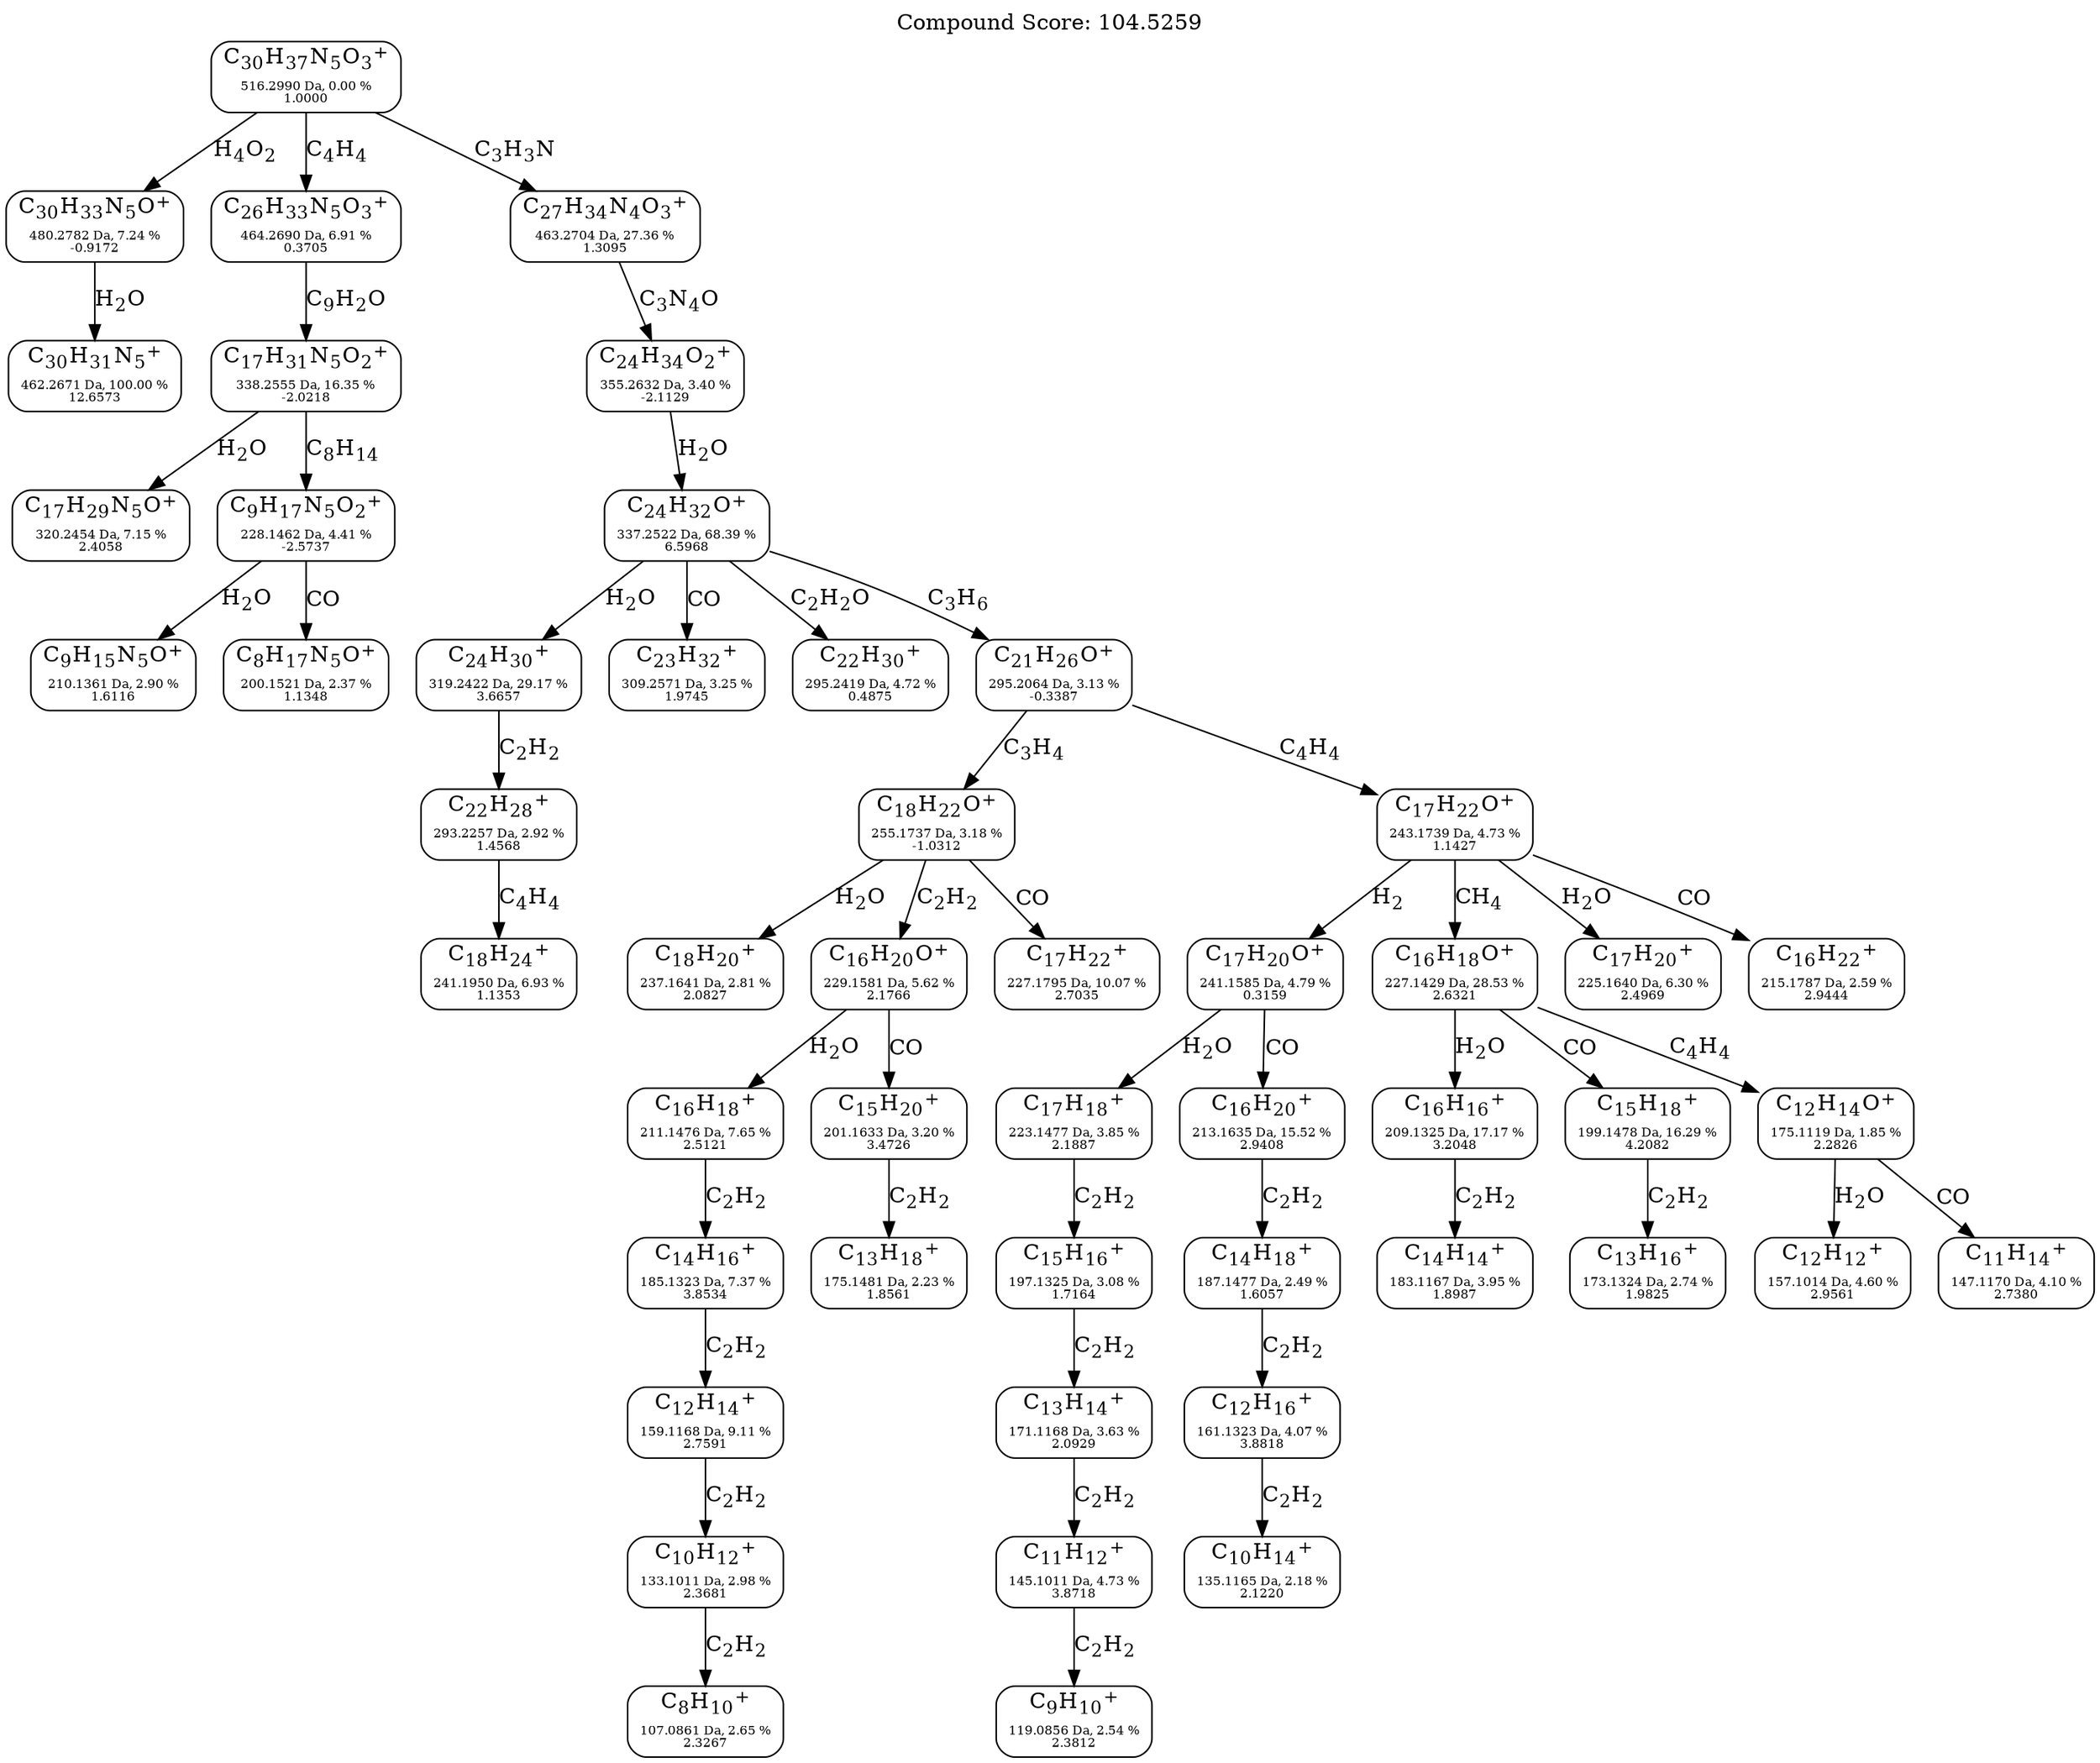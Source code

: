 strict digraph {
	node [shape=rect,style=rounded];
	labelloc="t";
	label="Compound Score: 104.5259";
	C30H38N5O3 [label=<C<SUB>30</SUB>H<SUB>37</SUB>N<SUB>5</SUB>O<SUB>3</SUB><SUP>+</SUP><FONT POINT-SIZE="8"><BR /> <BR />516.2990 Da, 0.00 %<BR />1.0000</FONT>>];
	C30H34N5O [label=<C<SUB>30</SUB>H<SUB>33</SUB>N<SUB>5</SUB>O<SUP>+</SUP><FONT POINT-SIZE="8"><BR /> <BR />480.2782 Da, 7.24 %<BR />-0.9172</FONT>>];
	C26H34N5O3 [label=<C<SUB>26</SUB>H<SUB>33</SUB>N<SUB>5</SUB>O<SUB>3</SUB><SUP>+</SUP><FONT POINT-SIZE="8"><BR /> <BR />464.2690 Da, 6.91 %<BR />0.3705</FONT>>];
	C27H35N4O3 [label=<C<SUB>27</SUB>H<SUB>34</SUB>N<SUB>4</SUB>O<SUB>3</SUB><SUP>+</SUP><FONT POINT-SIZE="8"><BR /> <BR />463.2704 Da, 27.36 %<BR />1.3095</FONT>>];
	C30H32N5 [label=<C<SUB>30</SUB>H<SUB>31</SUB>N<SUB>5</SUB><SUP>+</SUP><FONT POINT-SIZE="8"><BR /> <BR />462.2671 Da, 100.00 %<BR />12.6573</FONT>>];
	C24H35O2 [label=<C<SUB>24</SUB>H<SUB>34</SUB>O<SUB>2</SUB><SUP>+</SUP><FONT POINT-SIZE="8"><BR /> <BR />355.2632 Da, 3.40 %<BR />-2.1129</FONT>>];
	C17H32N5O2 [label=<C<SUB>17</SUB>H<SUB>31</SUB>N<SUB>5</SUB>O<SUB>2</SUB><SUP>+</SUP><FONT POINT-SIZE="8"><BR /> <BR />338.2555 Da, 16.35 %<BR />-2.0218</FONT>>];
	C24H33O [label=<C<SUB>24</SUB>H<SUB>32</SUB>O<SUP>+</SUP><FONT POINT-SIZE="8"><BR /> <BR />337.2522 Da, 68.39 %<BR />6.5968</FONT>>];
	C17H30N5O [label=<C<SUB>17</SUB>H<SUB>29</SUB>N<SUB>5</SUB>O<SUP>+</SUP><FONT POINT-SIZE="8"><BR /> <BR />320.2454 Da, 7.15 %<BR />2.4058</FONT>>];
	C24H31 [label=<C<SUB>24</SUB>H<SUB>30</SUB><SUP>+</SUP><FONT POINT-SIZE="8"><BR /> <BR />319.2422 Da, 29.17 %<BR />3.6657</FONT>>];
	C23H33 [label=<C<SUB>23</SUB>H<SUB>32</SUB><SUP>+</SUP><FONT POINT-SIZE="8"><BR /> <BR />309.2571 Da, 3.25 %<BR />1.9745</FONT>>];
	C22H31 [label=<C<SUB>22</SUB>H<SUB>30</SUB><SUP>+</SUP><FONT POINT-SIZE="8"><BR /> <BR />295.2419 Da, 4.72 %<BR />0.4875</FONT>>];
	C21H27O [label=<C<SUB>21</SUB>H<SUB>26</SUB>O<SUP>+</SUP><FONT POINT-SIZE="8"><BR /> <BR />295.2064 Da, 3.13 %<BR />-0.3387</FONT>>];
	C22H29 [label=<C<SUB>22</SUB>H<SUB>28</SUB><SUP>+</SUP><FONT POINT-SIZE="8"><BR /> <BR />293.2257 Da, 2.92 %<BR />1.4568</FONT>>];
	C18H23O [label=<C<SUB>18</SUB>H<SUB>22</SUB>O<SUP>+</SUP><FONT POINT-SIZE="8"><BR /> <BR />255.1737 Da, 3.18 %<BR />-1.0312</FONT>>];
	C17H23O [label=<C<SUB>17</SUB>H<SUB>22</SUB>O<SUP>+</SUP><FONT POINT-SIZE="8"><BR /> <BR />243.1739 Da, 4.73 %<BR />1.1427</FONT>>];
	C18H25 [label=<C<SUB>18</SUB>H<SUB>24</SUB><SUP>+</SUP><FONT POINT-SIZE="8"><BR /> <BR />241.1950 Da, 6.93 %<BR />1.1353</FONT>>];
	C17H21O [label=<C<SUB>17</SUB>H<SUB>20</SUB>O<SUP>+</SUP><FONT POINT-SIZE="8"><BR /> <BR />241.1585 Da, 4.79 %<BR />0.3159</FONT>>];
	C18H21 [label=<C<SUB>18</SUB>H<SUB>20</SUB><SUP>+</SUP><FONT POINT-SIZE="8"><BR /> <BR />237.1641 Da, 2.81 %<BR />2.0827</FONT>>];
	C16H21O [label=<C<SUB>16</SUB>H<SUB>20</SUB>O<SUP>+</SUP><FONT POINT-SIZE="8"><BR /> <BR />229.1581 Da, 5.62 %<BR />2.1766</FONT>>];
	C9H18N5O2 [label=<C<SUB>9</SUB>H<SUB>17</SUB>N<SUB>5</SUB>O<SUB>2</SUB><SUP>+</SUP><FONT POINT-SIZE="8"><BR /> <BR />228.1462 Da, 4.41 %<BR />-2.5737</FONT>>];
	C17H23 [label=<C<SUB>17</SUB>H<SUB>22</SUB><SUP>+</SUP><FONT POINT-SIZE="8"><BR /> <BR />227.1795 Da, 10.07 %<BR />2.7035</FONT>>];
	C16H19O [label=<C<SUB>16</SUB>H<SUB>18</SUB>O<SUP>+</SUP><FONT POINT-SIZE="8"><BR /> <BR />227.1429 Da, 28.53 %<BR />2.6321</FONT>>];
	C17H21 [label=<C<SUB>17</SUB>H<SUB>20</SUB><SUP>+</SUP><FONT POINT-SIZE="8"><BR /> <BR />225.1640 Da, 6.30 %<BR />2.4969</FONT>>];
	C17H19 [label=<C<SUB>17</SUB>H<SUB>18</SUB><SUP>+</SUP><FONT POINT-SIZE="8"><BR /> <BR />223.1477 Da, 3.85 %<BR />2.1887</FONT>>];
	C16H23 [label=<C<SUB>16</SUB>H<SUB>22</SUB><SUP>+</SUP><FONT POINT-SIZE="8"><BR /> <BR />215.1787 Da, 2.59 %<BR />2.9444</FONT>>];
	C16H21 [label=<C<SUB>16</SUB>H<SUB>20</SUB><SUP>+</SUP><FONT POINT-SIZE="8"><BR /> <BR />213.1635 Da, 15.52 %<BR />2.9408</FONT>>];
	C16H19 [label=<C<SUB>16</SUB>H<SUB>18</SUB><SUP>+</SUP><FONT POINT-SIZE="8"><BR /> <BR />211.1476 Da, 7.65 %<BR />2.5121</FONT>>];
	C9H16N5O [label=<C<SUB>9</SUB>H<SUB>15</SUB>N<SUB>5</SUB>O<SUP>+</SUP><FONT POINT-SIZE="8"><BR /> <BR />210.1361 Da, 2.90 %<BR />1.6116</FONT>>];
	C16H17 [label=<C<SUB>16</SUB>H<SUB>16</SUB><SUP>+</SUP><FONT POINT-SIZE="8"><BR /> <BR />209.1325 Da, 17.17 %<BR />3.2048</FONT>>];
	C15H21 [label=<C<SUB>15</SUB>H<SUB>20</SUB><SUP>+</SUP><FONT POINT-SIZE="8"><BR /> <BR />201.1633 Da, 3.20 %<BR />3.4726</FONT>>];
	C8H18N5O [label=<C<SUB>8</SUB>H<SUB>17</SUB>N<SUB>5</SUB>O<SUP>+</SUP><FONT POINT-SIZE="8"><BR /> <BR />200.1521 Da, 2.37 %<BR />1.1348</FONT>>];
	C15H19 [label=<C<SUB>15</SUB>H<SUB>18</SUB><SUP>+</SUP><FONT POINT-SIZE="8"><BR /> <BR />199.1478 Da, 16.29 %<BR />4.2082</FONT>>];
	C15H17 [label=<C<SUB>15</SUB>H<SUB>16</SUB><SUP>+</SUP><FONT POINT-SIZE="8"><BR /> <BR />197.1325 Da, 3.08 %<BR />1.7164</FONT>>];
	C14H19 [label=<C<SUB>14</SUB>H<SUB>18</SUB><SUP>+</SUP><FONT POINT-SIZE="8"><BR /> <BR />187.1477 Da, 2.49 %<BR />1.6057</FONT>>];
	C14H17 [label=<C<SUB>14</SUB>H<SUB>16</SUB><SUP>+</SUP><FONT POINT-SIZE="8"><BR /> <BR />185.1323 Da, 7.37 %<BR />3.8534</FONT>>];
	C14H15 [label=<C<SUB>14</SUB>H<SUB>14</SUB><SUP>+</SUP><FONT POINT-SIZE="8"><BR /> <BR />183.1167 Da, 3.95 %<BR />1.8987</FONT>>];
	C13H19 [label=<C<SUB>13</SUB>H<SUB>18</SUB><SUP>+</SUP><FONT POINT-SIZE="8"><BR /> <BR />175.1481 Da, 2.23 %<BR />1.8561</FONT>>];
	C12H15O [label=<C<SUB>12</SUB>H<SUB>14</SUB>O<SUP>+</SUP><FONT POINT-SIZE="8"><BR /> <BR />175.1119 Da, 1.85 %<BR />2.2826</FONT>>];
	C13H17 [label=<C<SUB>13</SUB>H<SUB>16</SUB><SUP>+</SUP><FONT POINT-SIZE="8"><BR /> <BR />173.1324 Da, 2.74 %<BR />1.9825</FONT>>];
	C13H15 [label=<C<SUB>13</SUB>H<SUB>14</SUB><SUP>+</SUP><FONT POINT-SIZE="8"><BR /> <BR />171.1168 Da, 3.63 %<BR />2.0929</FONT>>];
	C12H17 [label=<C<SUB>12</SUB>H<SUB>16</SUB><SUP>+</SUP><FONT POINT-SIZE="8"><BR /> <BR />161.1323 Da, 4.07 %<BR />3.8818</FONT>>];
	C12H15 [label=<C<SUB>12</SUB>H<SUB>14</SUB><SUP>+</SUP><FONT POINT-SIZE="8"><BR /> <BR />159.1168 Da, 9.11 %<BR />2.7591</FONT>>];
	C12H13 [label=<C<SUB>12</SUB>H<SUB>12</SUB><SUP>+</SUP><FONT POINT-SIZE="8"><BR /> <BR />157.1014 Da, 4.60 %<BR />2.9561</FONT>>];
	C11H15 [label=<C<SUB>11</SUB>H<SUB>14</SUB><SUP>+</SUP><FONT POINT-SIZE="8"><BR /> <BR />147.1170 Da, 4.10 %<BR />2.7380</FONT>>];
	C11H13 [label=<C<SUB>11</SUB>H<SUB>12</SUB><SUP>+</SUP><FONT POINT-SIZE="8"><BR /> <BR />145.1011 Da, 4.73 %<BR />3.8718</FONT>>];
	C10H15 [label=<C<SUB>10</SUB>H<SUB>14</SUB><SUP>+</SUP><FONT POINT-SIZE="8"><BR /> <BR />135.1165 Da, 2.18 %<BR />2.1220</FONT>>];
	C10H13 [label=<C<SUB>10</SUB>H<SUB>12</SUB><SUP>+</SUP><FONT POINT-SIZE="8"><BR /> <BR />133.1011 Da, 2.98 %<BR />2.3681</FONT>>];
	C9H11 [label=<C<SUB>9</SUB>H<SUB>10</SUB><SUP>+</SUP><FONT POINT-SIZE="8"><BR /> <BR />119.0856 Da, 2.54 %<BR />2.3812</FONT>>];
	C8H11 [label=<C<SUB>8</SUB>H<SUB>10</SUB><SUP>+</SUP><FONT POINT-SIZE="8"><BR /> <BR />107.0861 Da, 2.65 %<BR />2.3267</FONT>>];

	C30H38N5O3 -> C30H34N5O [label=<H<SUB>4</SUB>O<SUB>2</SUB>>];
	C30H38N5O3 -> C26H34N5O3 [label=<C<SUB>4</SUB>H<SUB>4</SUB>>];
	C30H38N5O3 -> C27H35N4O3 [label=<C<SUB>3</SUB>H<SUB>3</SUB>N>];
	C30H34N5O -> C30H32N5 [label=<H<SUB>2</SUB>O>];
	C27H35N4O3 -> C24H35O2 [label=<C<SUB>3</SUB>N<SUB>4</SUB>O>];
	C26H34N5O3 -> C17H32N5O2 [label=<C<SUB>9</SUB>H<SUB>2</SUB>O>];
	C24H35O2 -> C24H33O [label=<H<SUB>2</SUB>O>];
	C17H32N5O2 -> C17H30N5O [label=<H<SUB>2</SUB>O>];
	C24H33O -> C24H31 [label=<H<SUB>2</SUB>O>];
	C24H33O -> C23H33 [label=<CO>];
	C24H33O -> C22H31 [label=<C<SUB>2</SUB>H<SUB>2</SUB>O>];
	C24H33O -> C21H27O [label=<C<SUB>3</SUB>H<SUB>6</SUB>>];
	C24H31 -> C22H29 [label=<C<SUB>2</SUB>H<SUB>2</SUB>>];
	C21H27O -> C18H23O [label=<C<SUB>3</SUB>H<SUB>4</SUB>>];
	C21H27O -> C17H23O [label=<C<SUB>4</SUB>H<SUB>4</SUB>>];
	C22H29 -> C18H25 [label=<C<SUB>4</SUB>H<SUB>4</SUB>>];
	C17H23O -> C17H21O [label=<H<SUB>2</SUB>>];
	C18H23O -> C18H21 [label=<H<SUB>2</SUB>O>];
	C18H23O -> C16H21O [label=<C<SUB>2</SUB>H<SUB>2</SUB>>];
	C17H32N5O2 -> C9H18N5O2 [label=<C<SUB>8</SUB>H<SUB>14</SUB>>];
	C18H23O -> C17H23 [label=<CO>];
	C17H23O -> C16H19O [label=<CH<SUB>4</SUB>>];
	C17H23O -> C17H21 [label=<H<SUB>2</SUB>O>];
	C17H21O -> C17H19 [label=<H<SUB>2</SUB>O>];
	C17H23O -> C16H23 [label=<CO>];
	C17H21O -> C16H21 [label=<CO>];
	C16H21O -> C16H19 [label=<H<SUB>2</SUB>O>];
	C9H18N5O2 -> C9H16N5O [label=<H<SUB>2</SUB>O>];
	C16H19O -> C16H17 [label=<H<SUB>2</SUB>O>];
	C16H21O -> C15H21 [label=<CO>];
	C9H18N5O2 -> C8H18N5O [label=<CO>];
	C16H19O -> C15H19 [label=<CO>];
	C17H19 -> C15H17 [label=<C<SUB>2</SUB>H<SUB>2</SUB>>];
	C16H21 -> C14H19 [label=<C<SUB>2</SUB>H<SUB>2</SUB>>];
	C16H19 -> C14H17 [label=<C<SUB>2</SUB>H<SUB>2</SUB>>];
	C16H17 -> C14H15 [label=<C<SUB>2</SUB>H<SUB>2</SUB>>];
	C15H21 -> C13H19 [label=<C<SUB>2</SUB>H<SUB>2</SUB>>];
	C16H19O -> C12H15O [label=<C<SUB>4</SUB>H<SUB>4</SUB>>];
	C15H19 -> C13H17 [label=<C<SUB>2</SUB>H<SUB>2</SUB>>];
	C15H17 -> C13H15 [label=<C<SUB>2</SUB>H<SUB>2</SUB>>];
	C14H19 -> C12H17 [label=<C<SUB>2</SUB>H<SUB>2</SUB>>];
	C14H17 -> C12H15 [label=<C<SUB>2</SUB>H<SUB>2</SUB>>];
	C12H15O -> C12H13 [label=<H<SUB>2</SUB>O>];
	C12H15O -> C11H15 [label=<CO>];
	C13H15 -> C11H13 [label=<C<SUB>2</SUB>H<SUB>2</SUB>>];
	C12H17 -> C10H15 [label=<C<SUB>2</SUB>H<SUB>2</SUB>>];
	C12H15 -> C10H13 [label=<C<SUB>2</SUB>H<SUB>2</SUB>>];
	C11H13 -> C9H11 [label=<C<SUB>2</SUB>H<SUB>2</SUB>>];
	C10H13 -> C8H11 [label=<C<SUB>2</SUB>H<SUB>2</SUB>>];
}